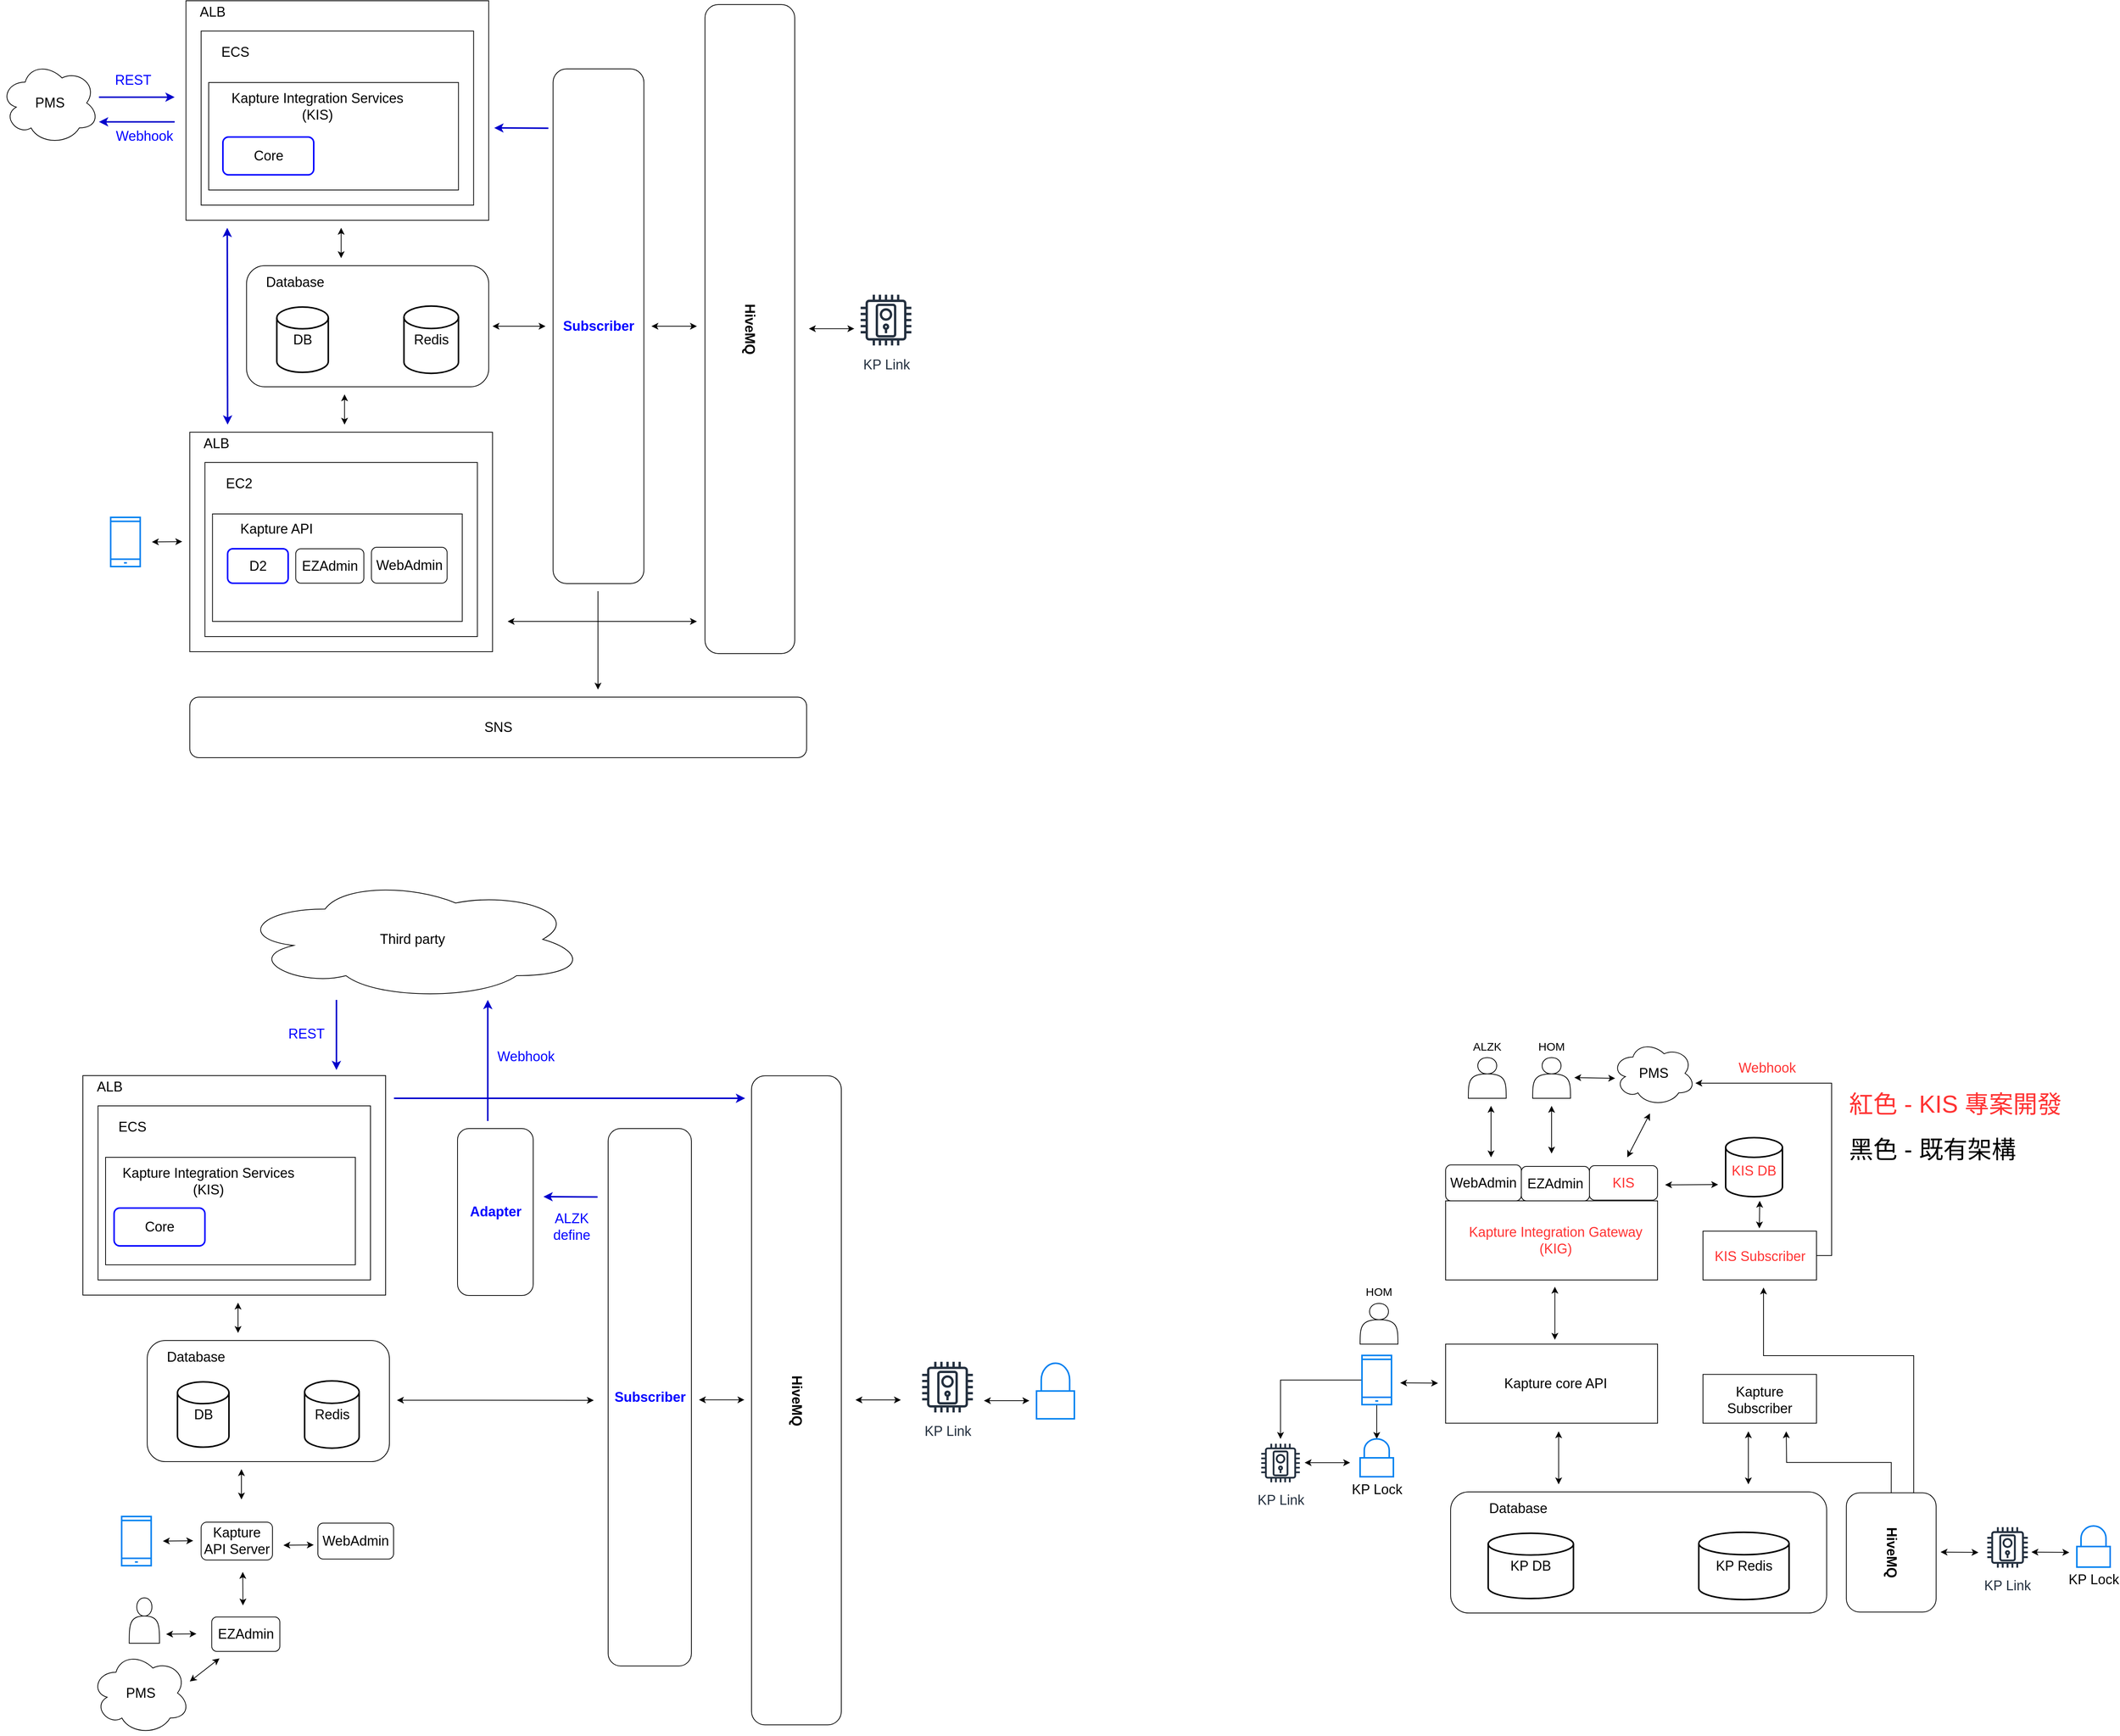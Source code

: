 <mxfile version="21.3.5" type="github">
  <diagram name="第1頁" id="pTdbA5UM3i_hhNW9NHbF">
    <mxGraphModel dx="820" dy="880" grid="1" gridSize="10" guides="1" tooltips="1" connect="1" arrows="1" fold="1" page="1" pageScale="1" pageWidth="827" pageHeight="1169" math="0" shadow="0">
      <root>
        <mxCell id="0" />
        <mxCell id="1" parent="0" />
        <mxCell id="v_c1Cu9leKUmqeBzcQBM-57" value="" style="rounded=0;whiteSpace=wrap;html=1;" parent="1" vertex="1">
          <mxGeometry x="1115.74" y="20" width="400" height="290" as="geometry" />
        </mxCell>
        <mxCell id="v_c1Cu9leKUmqeBzcQBM-1" value="" style="rounded=0;whiteSpace=wrap;html=1;fontSize=18;" parent="1" vertex="1">
          <mxGeometry x="1135.74" y="60" width="360" height="230" as="geometry" />
        </mxCell>
        <mxCell id="v_c1Cu9leKUmqeBzcQBM-5" value="&lt;font style=&quot;font-size: 18px&quot;&gt;ECS&lt;/font&gt;" style="text;html=1;strokeColor=none;fillColor=none;align=center;verticalAlign=middle;whiteSpace=wrap;rounded=0;" parent="1" vertex="1">
          <mxGeometry x="1135.74" y="73" width="90" height="30" as="geometry" />
        </mxCell>
        <mxCell id="v_c1Cu9leKUmqeBzcQBM-6" value="" style="rounded=0;whiteSpace=wrap;html=1;fontSize=18;" parent="1" vertex="1">
          <mxGeometry x="1145.74" y="128" width="330" height="142" as="geometry" />
        </mxCell>
        <mxCell id="v_c1Cu9leKUmqeBzcQBM-7" value="&lt;font style=&quot;font-size: 18px&quot;&gt;Kapture Integration Services (KIS)&lt;/font&gt;" style="text;html=1;strokeColor=none;fillColor=none;align=center;verticalAlign=middle;whiteSpace=wrap;rounded=0;" parent="1" vertex="1">
          <mxGeometry x="1154" y="140" width="271" height="40" as="geometry" />
        </mxCell>
        <mxCell id="v_c1Cu9leKUmqeBzcQBM-8" value="Core" style="rounded=1;whiteSpace=wrap;html=1;fontSize=18;strokeColor=#0000FF;strokeWidth=2;" parent="1" vertex="1">
          <mxGeometry x="1164.5" y="200" width="120" height="50" as="geometry" />
        </mxCell>
        <mxCell id="v_c1Cu9leKUmqeBzcQBM-20" value="" style="html=1;verticalLabelPosition=bottom;align=center;labelBackgroundColor=#ffffff;verticalAlign=top;strokeWidth=2;strokeColor=#0080F0;shadow=0;dashed=0;shape=mxgraph.ios7.icons.smartphone;fontSize=18;" parent="1" vertex="1">
          <mxGeometry x="1016.24" y="702.5" width="39" height="65" as="geometry" />
        </mxCell>
        <mxCell id="v_c1Cu9leKUmqeBzcQBM-23" value="" style="endArrow=classic;startArrow=classic;html=1;rounded=0;fontSize=18;" parent="1" edge="1">
          <mxGeometry width="50" height="50" relative="1" as="geometry">
            <mxPoint x="1070.74" y="735" as="sourcePoint" />
            <mxPoint x="1110.74" y="734.5" as="targetPoint" />
            <Array as="points" />
          </mxGeometry>
        </mxCell>
        <mxCell id="v_c1Cu9leKUmqeBzcQBM-59" value="&lt;span style=&quot;font-size: 18px;&quot;&gt;ALB&lt;/span&gt;" style="text;html=1;strokeColor=none;fillColor=none;align=center;verticalAlign=middle;whiteSpace=wrap;rounded=0;" parent="1" vertex="1">
          <mxGeometry x="1115.74" y="20" width="70" height="30" as="geometry" />
        </mxCell>
        <mxCell id="v_c1Cu9leKUmqeBzcQBM-61" value="&lt;font style=&quot;font-size: 18px;&quot;&gt;&lt;b style=&quot;&quot;&gt;Subscriber&lt;/b&gt;&lt;/font&gt;" style="rounded=1;whiteSpace=wrap;html=1;fontColor=#0000FF;" parent="1" vertex="1">
          <mxGeometry x="1600.74" y="110" width="120" height="680" as="geometry" />
        </mxCell>
        <mxCell id="v_c1Cu9leKUmqeBzcQBM-63" value="" style="rounded=0;whiteSpace=wrap;html=1;" parent="1" vertex="1">
          <mxGeometry x="1120.74" y="590" width="400" height="290" as="geometry" />
        </mxCell>
        <mxCell id="v_c1Cu9leKUmqeBzcQBM-64" value="" style="rounded=0;whiteSpace=wrap;html=1;fontSize=18;" parent="1" vertex="1">
          <mxGeometry x="1140.74" y="630" width="360" height="230" as="geometry" />
        </mxCell>
        <mxCell id="v_c1Cu9leKUmqeBzcQBM-65" value="&lt;font style=&quot;font-size: 18px&quot;&gt;EC2&lt;/font&gt;" style="text;html=1;strokeColor=none;fillColor=none;align=center;verticalAlign=middle;whiteSpace=wrap;rounded=0;" parent="1" vertex="1">
          <mxGeometry x="1140.74" y="643" width="90" height="30" as="geometry" />
        </mxCell>
        <mxCell id="v_c1Cu9leKUmqeBzcQBM-66" value="" style="rounded=0;whiteSpace=wrap;html=1;fontSize=18;" parent="1" vertex="1">
          <mxGeometry x="1150.74" y="698" width="330" height="142" as="geometry" />
        </mxCell>
        <mxCell id="v_c1Cu9leKUmqeBzcQBM-67" value="&lt;font style=&quot;font-size: 18px&quot;&gt;Kapture API&lt;/font&gt;" style="text;html=1;strokeColor=none;fillColor=none;align=center;verticalAlign=middle;whiteSpace=wrap;rounded=0;" parent="1" vertex="1">
          <mxGeometry x="1149.74" y="698" width="171" height="40" as="geometry" />
        </mxCell>
        <mxCell id="v_c1Cu9leKUmqeBzcQBM-68" value="D2" style="rounded=1;whiteSpace=wrap;html=1;fontSize=18;strokeColor=#0000FF;strokeWidth=2;" parent="1" vertex="1">
          <mxGeometry x="1170.74" y="744" width="80" height="45.5" as="geometry" />
        </mxCell>
        <mxCell id="v_c1Cu9leKUmqeBzcQBM-70" value="&lt;span style=&quot;font-size: 18px;&quot;&gt;ALB&lt;/span&gt;" style="text;html=1;strokeColor=none;fillColor=none;align=center;verticalAlign=middle;whiteSpace=wrap;rounded=0;" parent="1" vertex="1">
          <mxGeometry x="1120.74" y="590" width="70" height="30" as="geometry" />
        </mxCell>
        <mxCell id="v_c1Cu9leKUmqeBzcQBM-72" value="&lt;font style=&quot;font-size: 18px;&quot;&gt;PMS&lt;/font&gt;" style="ellipse;shape=cloud;whiteSpace=wrap;html=1;strokeColor=#000000;" parent="1" vertex="1">
          <mxGeometry x="870.74" y="100" width="130" height="110" as="geometry" />
        </mxCell>
        <mxCell id="v_c1Cu9leKUmqeBzcQBM-73" value="WebAdmin" style="rounded=1;whiteSpace=wrap;html=1;fontSize=18;strokeColor=#000000;" parent="1" vertex="1">
          <mxGeometry x="1360.74" y="742" width="100" height="47.5" as="geometry" />
        </mxCell>
        <mxCell id="v_c1Cu9leKUmqeBzcQBM-74" value="EZAdmin" style="rounded=1;whiteSpace=wrap;html=1;fontSize=18;strokeColor=default;" parent="1" vertex="1">
          <mxGeometry x="1260.74" y="744" width="90" height="45.5" as="geometry" />
        </mxCell>
        <mxCell id="v_c1Cu9leKUmqeBzcQBM-75" value="" style="endArrow=classic;startArrow=classic;html=1;rounded=0;fontSize=18;fontColor=#000000;" parent="1" edge="1">
          <mxGeometry width="50" height="50" relative="1" as="geometry">
            <mxPoint x="1320.74" y="360" as="sourcePoint" />
            <mxPoint x="1320.74" y="320" as="targetPoint" />
          </mxGeometry>
        </mxCell>
        <mxCell id="v_c1Cu9leKUmqeBzcQBM-26" value="&lt;font size=&quot;1&quot; style=&quot;&quot;&gt;&lt;b style=&quot;font-size: 18px;&quot;&gt;HiveMQ&lt;/b&gt;&lt;/font&gt;" style="rounded=1;whiteSpace=wrap;html=1;fontSize=18;strokeColor=#000000;rotation=90;movable=1;resizable=1;rotatable=1;deletable=1;editable=1;locked=0;connectable=1;" parent="1" vertex="1">
          <mxGeometry x="1431.99" y="394.43" width="857.5" height="118.63" as="geometry" />
        </mxCell>
        <mxCell id="v_c1Cu9leKUmqeBzcQBM-80" value="" style="group" parent="1" vertex="1" connectable="0">
          <mxGeometry x="1195.74" y="370" width="320" height="160" as="geometry" />
        </mxCell>
        <mxCell id="v_c1Cu9leKUmqeBzcQBM-11" value="DB" style="strokeWidth=2;html=1;shape=mxgraph.flowchart.database;whiteSpace=wrap;fontSize=18;" parent="v_c1Cu9leKUmqeBzcQBM-80" vertex="1">
          <mxGeometry x="40" y="54.667" width="68" height="86.222" as="geometry" />
        </mxCell>
        <mxCell id="v_c1Cu9leKUmqeBzcQBM-12" value="Redis" style="strokeWidth=2;html=1;shape=mxgraph.flowchart.database;whiteSpace=wrap;fontSize=18;" parent="v_c1Cu9leKUmqeBzcQBM-80" vertex="1">
          <mxGeometry x="208" y="53.333" width="72" height="88.889" as="geometry" />
        </mxCell>
        <mxCell id="v_c1Cu9leKUmqeBzcQBM-78" value="" style="rounded=1;whiteSpace=wrap;html=1;strokeColor=#000000;fontSize=18;fontColor=#000000;fillColor=none;" parent="v_c1Cu9leKUmqeBzcQBM-80" vertex="1">
          <mxGeometry width="320" height="160" as="geometry" />
        </mxCell>
        <mxCell id="v_c1Cu9leKUmqeBzcQBM-79" value="Database" style="text;html=1;strokeColor=none;fillColor=none;align=center;verticalAlign=middle;whiteSpace=wrap;rounded=0;fontSize=18;fontColor=#000000;" parent="v_c1Cu9leKUmqeBzcQBM-80" vertex="1">
          <mxGeometry x="40" y="8.889" width="48" height="26.667" as="geometry" />
        </mxCell>
        <mxCell id="v_c1Cu9leKUmqeBzcQBM-84" value="" style="endArrow=classic;startArrow=classic;html=1;rounded=0;fontSize=18;fontColor=#000000;" parent="1" edge="1">
          <mxGeometry width="50" height="50" relative="1" as="geometry">
            <mxPoint x="1325.24" y="580" as="sourcePoint" />
            <mxPoint x="1325.24" y="540" as="targetPoint" />
          </mxGeometry>
        </mxCell>
        <mxCell id="v_c1Cu9leKUmqeBzcQBM-85" value="" style="endArrow=classic;startArrow=classic;html=1;rounded=0;fontSize=18;fontColor=#000000;strokeColor=#0000CC;strokeWidth=2;" parent="1" edge="1">
          <mxGeometry width="50" height="50" relative="1" as="geometry">
            <mxPoint x="1170.74" y="580" as="sourcePoint" />
            <mxPoint x="1170.24" y="320" as="targetPoint" />
          </mxGeometry>
        </mxCell>
        <mxCell id="v_c1Cu9leKUmqeBzcQBM-86" value="" style="endArrow=classic;startArrow=classic;html=1;rounded=0;fontSize=18;fontColor=#000000;" parent="1" edge="1">
          <mxGeometry width="50" height="50" relative="1" as="geometry">
            <mxPoint x="1520.74" y="450" as="sourcePoint" />
            <mxPoint x="1590.74" y="450" as="targetPoint" />
          </mxGeometry>
        </mxCell>
        <mxCell id="v_c1Cu9leKUmqeBzcQBM-87" value="" style="endArrow=classic;startArrow=classic;html=1;rounded=0;fontSize=18;" parent="1" edge="1">
          <mxGeometry width="50" height="50" relative="1" as="geometry">
            <mxPoint x="1540.74" y="840" as="sourcePoint" />
            <mxPoint x="1790.74" y="840" as="targetPoint" />
            <Array as="points" />
          </mxGeometry>
        </mxCell>
        <mxCell id="v_c1Cu9leKUmqeBzcQBM-88" value="" style="endArrow=classic;startArrow=classic;html=1;rounded=0;fontSize=18;fontColor=#000000;" parent="1" edge="1">
          <mxGeometry width="50" height="50" relative="1" as="geometry">
            <mxPoint x="1730.74" y="450" as="sourcePoint" />
            <mxPoint x="1790.74" y="450" as="targetPoint" />
          </mxGeometry>
        </mxCell>
        <mxCell id="v_c1Cu9leKUmqeBzcQBM-90" value="&lt;font style=&quot;font-size: 18px;&quot;&gt;KP Link&lt;/font&gt;" style="sketch=0;outlineConnect=0;fontColor=#232F3E;gradientColor=none;strokeColor=#232F3E;fillColor=#ffffff;dashed=0;verticalLabelPosition=bottom;verticalAlign=top;align=center;html=1;fontSize=12;fontStyle=0;aspect=fixed;shape=mxgraph.aws4.resourceIcon;resIcon=mxgraph.aws4.door_lock;" parent="1" vertex="1">
          <mxGeometry x="1998.74" y="400" width="83.74" height="83.74" as="geometry" />
        </mxCell>
        <mxCell id="v_c1Cu9leKUmqeBzcQBM-93" value="" style="endArrow=classic;startArrow=classic;html=1;rounded=0;fontSize=18;fontColor=#000000;" parent="1" edge="1">
          <mxGeometry width="50" height="50" relative="1" as="geometry">
            <mxPoint x="1938.74" y="453.24" as="sourcePoint" />
            <mxPoint x="1998.74" y="453.24" as="targetPoint" />
          </mxGeometry>
        </mxCell>
        <mxCell id="v_c1Cu9leKUmqeBzcQBM-96" value="" style="endArrow=classic;html=1;rounded=0;strokeColor=#0000CC;strokeWidth=2;fontSize=18;fontColor=#0000FF;" parent="1" edge="1">
          <mxGeometry width="50" height="50" relative="1" as="geometry">
            <mxPoint x="1000.74" y="147.33" as="sourcePoint" />
            <mxPoint x="1100.74" y="147.33" as="targetPoint" />
          </mxGeometry>
        </mxCell>
        <mxCell id="v_c1Cu9leKUmqeBzcQBM-97" value="" style="endArrow=classic;html=1;rounded=0;strokeColor=#0000CC;strokeWidth=2;fontSize=18;fontColor=#0000FF;" parent="1" edge="1">
          <mxGeometry width="50" height="50" relative="1" as="geometry">
            <mxPoint x="1100.74" y="180" as="sourcePoint" />
            <mxPoint x="1000.74" y="180" as="targetPoint" />
          </mxGeometry>
        </mxCell>
        <mxCell id="v_c1Cu9leKUmqeBzcQBM-98" value="Webhook" style="text;html=1;strokeColor=none;fillColor=none;align=center;verticalAlign=middle;whiteSpace=wrap;rounded=0;fontSize=18;fontColor=#0000FF;" parent="1" vertex="1">
          <mxGeometry x="1030.74" y="184" width="60" height="30" as="geometry" />
        </mxCell>
        <mxCell id="v_c1Cu9leKUmqeBzcQBM-99" value="REST" style="text;html=1;strokeColor=none;fillColor=none;align=center;verticalAlign=middle;whiteSpace=wrap;rounded=0;fontSize=18;fontColor=#0000FF;" parent="1" vertex="1">
          <mxGeometry x="1016.24" y="110" width="60" height="30" as="geometry" />
        </mxCell>
        <mxCell id="v_c1Cu9leKUmqeBzcQBM-100" value="" style="rounded=0;whiteSpace=wrap;html=1;" parent="1" vertex="1">
          <mxGeometry x="979.5" y="1440" width="400" height="290" as="geometry" />
        </mxCell>
        <mxCell id="v_c1Cu9leKUmqeBzcQBM-101" value="" style="rounded=0;whiteSpace=wrap;html=1;fontSize=18;" parent="1" vertex="1">
          <mxGeometry x="999.5" y="1480" width="360" height="230" as="geometry" />
        </mxCell>
        <mxCell id="v_c1Cu9leKUmqeBzcQBM-102" value="&lt;font style=&quot;font-size: 18px&quot;&gt;ECS&lt;/font&gt;" style="text;html=1;strokeColor=none;fillColor=none;align=center;verticalAlign=middle;whiteSpace=wrap;rounded=0;" parent="1" vertex="1">
          <mxGeometry x="999.5" y="1493" width="90" height="30" as="geometry" />
        </mxCell>
        <mxCell id="v_c1Cu9leKUmqeBzcQBM-103" value="" style="rounded=0;whiteSpace=wrap;html=1;fontSize=18;" parent="1" vertex="1">
          <mxGeometry x="1009.5" y="1548" width="330" height="142" as="geometry" />
        </mxCell>
        <mxCell id="v_c1Cu9leKUmqeBzcQBM-104" value="&lt;font style=&quot;font-size: 18px&quot;&gt;Kapture Integration Services (KIS)&lt;/font&gt;" style="text;html=1;strokeColor=none;fillColor=none;align=center;verticalAlign=middle;whiteSpace=wrap;rounded=0;" parent="1" vertex="1">
          <mxGeometry x="1009.5" y="1560" width="271" height="40" as="geometry" />
        </mxCell>
        <mxCell id="v_c1Cu9leKUmqeBzcQBM-105" value="Core" style="rounded=1;whiteSpace=wrap;html=1;fontSize=18;strokeColor=#0000FF;strokeWidth=2;" parent="1" vertex="1">
          <mxGeometry x="1020.74" y="1615" width="120" height="50" as="geometry" />
        </mxCell>
        <mxCell id="v_c1Cu9leKUmqeBzcQBM-106" value="" style="html=1;verticalLabelPosition=bottom;align=center;labelBackgroundColor=#ffffff;verticalAlign=top;strokeWidth=2;strokeColor=#0080F0;shadow=0;dashed=0;shape=mxgraph.ios7.icons.smartphone;fontSize=18;" parent="1" vertex="1">
          <mxGeometry x="1030.74" y="2022.5" width="39" height="65" as="geometry" />
        </mxCell>
        <mxCell id="v_c1Cu9leKUmqeBzcQBM-107" value="" style="endArrow=classic;startArrow=classic;html=1;rounded=0;fontSize=18;" parent="1" edge="1">
          <mxGeometry width="50" height="50" relative="1" as="geometry">
            <mxPoint x="1085.24" y="2055" as="sourcePoint" />
            <mxPoint x="1125.24" y="2054.5" as="targetPoint" />
            <Array as="points" />
          </mxGeometry>
        </mxCell>
        <mxCell id="v_c1Cu9leKUmqeBzcQBM-108" value="&lt;span style=&quot;font-size: 18px;&quot;&gt;ALB&lt;/span&gt;" style="text;html=1;strokeColor=none;fillColor=none;align=center;verticalAlign=middle;whiteSpace=wrap;rounded=0;" parent="1" vertex="1">
          <mxGeometry x="979.5" y="1440" width="70" height="30" as="geometry" />
        </mxCell>
        <mxCell id="v_c1Cu9leKUmqeBzcQBM-109" value="&lt;font style=&quot;font-size: 18px;&quot;&gt;&lt;b style=&quot;&quot;&gt;Subscriber&lt;/b&gt;&lt;/font&gt;" style="rounded=1;whiteSpace=wrap;html=1;fontColor=#0000FF;" parent="1" vertex="1">
          <mxGeometry x="1673.5" y="1510" width="110" height="710" as="geometry" />
        </mxCell>
        <mxCell id="v_c1Cu9leKUmqeBzcQBM-115" value="Kapture API Server" style="rounded=1;whiteSpace=wrap;html=1;fontSize=18;strokeColor=#000000;" parent="1" vertex="1">
          <mxGeometry x="1135.74" y="2030" width="94.26" height="50" as="geometry" />
        </mxCell>
        <mxCell id="v_c1Cu9leKUmqeBzcQBM-117" value="&lt;font style=&quot;font-size: 18px;&quot;&gt;Third party&lt;/font&gt;" style="ellipse;shape=cloud;whiteSpace=wrap;html=1;strokeColor=#000000;" parent="1" vertex="1">
          <mxGeometry x="1184.5" y="1180" width="460" height="160" as="geometry" />
        </mxCell>
        <mxCell id="v_c1Cu9leKUmqeBzcQBM-118" value="WebAdmin" style="rounded=1;whiteSpace=wrap;html=1;fontSize=18;strokeColor=#000000;" parent="1" vertex="1">
          <mxGeometry x="1290" y="2031.25" width="100" height="47.5" as="geometry" />
        </mxCell>
        <mxCell id="v_c1Cu9leKUmqeBzcQBM-119" value="EZAdmin" style="rounded=1;whiteSpace=wrap;html=1;fontSize=18;strokeColor=default;" parent="1" vertex="1">
          <mxGeometry x="1149.74" y="2155.25" width="90" height="45.5" as="geometry" />
        </mxCell>
        <mxCell id="v_c1Cu9leKUmqeBzcQBM-120" value="" style="endArrow=classic;startArrow=classic;html=1;rounded=0;fontSize=18;fontColor=#000000;" parent="1" edge="1">
          <mxGeometry width="50" height="50" relative="1" as="geometry">
            <mxPoint x="1184.5" y="1780" as="sourcePoint" />
            <mxPoint x="1184.5" y="1740" as="targetPoint" />
          </mxGeometry>
        </mxCell>
        <mxCell id="v_c1Cu9leKUmqeBzcQBM-121" value="&lt;font size=&quot;1&quot; style=&quot;&quot;&gt;&lt;b style=&quot;font-size: 18px;&quot;&gt;HiveMQ&lt;/b&gt;&lt;/font&gt;" style="rounded=1;whiteSpace=wrap;html=1;fontSize=18;strokeColor=#000000;rotation=90;movable=1;resizable=1;rotatable=1;deletable=1;editable=1;locked=0;connectable=1;" parent="1" vertex="1">
          <mxGeometry x="1493.5" y="1809.69" width="857.5" height="118.63" as="geometry" />
        </mxCell>
        <mxCell id="v_c1Cu9leKUmqeBzcQBM-122" value="" style="group" parent="1" vertex="1" connectable="0">
          <mxGeometry x="1064.5" y="1790" width="320" height="160" as="geometry" />
        </mxCell>
        <mxCell id="v_c1Cu9leKUmqeBzcQBM-123" value="DB" style="strokeWidth=2;html=1;shape=mxgraph.flowchart.database;whiteSpace=wrap;fontSize=18;" parent="v_c1Cu9leKUmqeBzcQBM-122" vertex="1">
          <mxGeometry x="40" y="54.667" width="68" height="86.222" as="geometry" />
        </mxCell>
        <mxCell id="v_c1Cu9leKUmqeBzcQBM-124" value="Redis" style="strokeWidth=2;html=1;shape=mxgraph.flowchart.database;whiteSpace=wrap;fontSize=18;" parent="v_c1Cu9leKUmqeBzcQBM-122" vertex="1">
          <mxGeometry x="208" y="53.333" width="72" height="88.889" as="geometry" />
        </mxCell>
        <mxCell id="v_c1Cu9leKUmqeBzcQBM-125" value="" style="rounded=1;whiteSpace=wrap;html=1;strokeColor=#000000;fontSize=18;fontColor=#000000;fillColor=none;" parent="v_c1Cu9leKUmqeBzcQBM-122" vertex="1">
          <mxGeometry width="320" height="160" as="geometry" />
        </mxCell>
        <mxCell id="v_c1Cu9leKUmqeBzcQBM-126" value="Database" style="text;html=1;strokeColor=none;fillColor=none;align=center;verticalAlign=middle;whiteSpace=wrap;rounded=0;fontSize=18;fontColor=#000000;" parent="v_c1Cu9leKUmqeBzcQBM-122" vertex="1">
          <mxGeometry x="40" y="8.889" width="48" height="26.667" as="geometry" />
        </mxCell>
        <mxCell id="v_c1Cu9leKUmqeBzcQBM-127" value="" style="endArrow=classic;startArrow=classic;html=1;rounded=0;fontSize=18;fontColor=#000000;" parent="1" edge="1">
          <mxGeometry width="50" height="50" relative="1" as="geometry">
            <mxPoint x="1189" y="2000" as="sourcePoint" />
            <mxPoint x="1189" y="1960" as="targetPoint" />
          </mxGeometry>
        </mxCell>
        <mxCell id="v_c1Cu9leKUmqeBzcQBM-129" value="" style="endArrow=classic;startArrow=classic;html=1;rounded=0;fontSize=18;fontColor=#000000;" parent="1" edge="1">
          <mxGeometry width="50" height="50" relative="1" as="geometry">
            <mxPoint x="1394.5" y="1868.83" as="sourcePoint" />
            <mxPoint x="1654.5" y="1869" as="targetPoint" />
          </mxGeometry>
        </mxCell>
        <mxCell id="v_c1Cu9leKUmqeBzcQBM-131" value="" style="endArrow=classic;startArrow=classic;html=1;rounded=0;fontSize=18;fontColor=#000000;" parent="1" edge="1">
          <mxGeometry width="50" height="50" relative="1" as="geometry">
            <mxPoint x="1793.5" y="1868.33" as="sourcePoint" />
            <mxPoint x="1853.5" y="1868.33" as="targetPoint" />
          </mxGeometry>
        </mxCell>
        <mxCell id="v_c1Cu9leKUmqeBzcQBM-133" value="&lt;font style=&quot;font-size: 18px;&quot;&gt;KP Link&lt;/font&gt;" style="sketch=0;outlineConnect=0;fontColor=#232F3E;gradientColor=none;strokeColor=#232F3E;fillColor=#ffffff;dashed=0;verticalLabelPosition=bottom;verticalAlign=top;align=center;html=1;fontSize=12;fontStyle=0;aspect=fixed;shape=mxgraph.aws4.resourceIcon;resIcon=mxgraph.aws4.door_lock;" parent="1" vertex="1">
          <mxGeometry x="2080" y="1809.69" width="83.74" height="83.74" as="geometry" />
        </mxCell>
        <mxCell id="v_c1Cu9leKUmqeBzcQBM-134" value="" style="endArrow=classic;startArrow=classic;html=1;rounded=0;fontSize=18;fontColor=#000000;" parent="1" edge="1">
          <mxGeometry width="50" height="50" relative="1" as="geometry">
            <mxPoint x="2000.25" y="1868.5" as="sourcePoint" />
            <mxPoint x="2060.25" y="1868.5" as="targetPoint" />
          </mxGeometry>
        </mxCell>
        <mxCell id="v_c1Cu9leKUmqeBzcQBM-136" value="" style="endArrow=classic;html=1;rounded=0;strokeColor=#0000CC;strokeWidth=2;fontSize=18;fontColor=#0000FF;" parent="1" edge="1">
          <mxGeometry width="50" height="50" relative="1" as="geometry">
            <mxPoint x="1314.5" y="1340" as="sourcePoint" />
            <mxPoint x="1314.5" y="1432.67" as="targetPoint" />
          </mxGeometry>
        </mxCell>
        <mxCell id="v_c1Cu9leKUmqeBzcQBM-139" value="REST" style="text;html=1;strokeColor=none;fillColor=none;align=center;verticalAlign=middle;whiteSpace=wrap;rounded=0;fontSize=18;fontColor=#0000FF;" parent="1" vertex="1">
          <mxGeometry x="1244.5" y="1370" width="60" height="30" as="geometry" />
        </mxCell>
        <mxCell id="v_c1Cu9leKUmqeBzcQBM-140" value="&lt;b style=&quot;border-color: var(--border-color); font-size: 18px;&quot;&gt;Adapter&lt;/b&gt;" style="rounded=1;whiteSpace=wrap;html=1;fontColor=#0000FF;" parent="1" vertex="1">
          <mxGeometry x="1474.5" y="1510" width="100" height="220.5" as="geometry" />
        </mxCell>
        <mxCell id="v_c1Cu9leKUmqeBzcQBM-142" value="" style="endArrow=classic;html=1;rounded=0;strokeColor=#0000CC;strokeWidth=2;fontSize=18;fontColor=#0000FF;" parent="1" edge="1">
          <mxGeometry width="50" height="50" relative="1" as="geometry">
            <mxPoint x="1514.5" y="1500" as="sourcePoint" />
            <mxPoint x="1514.5" y="1340" as="targetPoint" />
          </mxGeometry>
        </mxCell>
        <mxCell id="v_c1Cu9leKUmqeBzcQBM-143" value="Webhook" style="text;html=1;strokeColor=none;fillColor=none;align=center;verticalAlign=middle;whiteSpace=wrap;rounded=0;fontSize=18;fontColor=#0000FF;" parent="1" vertex="1">
          <mxGeometry x="1534.5" y="1400" width="60" height="30" as="geometry" />
        </mxCell>
        <mxCell id="v_c1Cu9leKUmqeBzcQBM-145" value="ALZK &lt;br&gt;define" style="text;html=1;align=center;verticalAlign=middle;resizable=0;points=[];autosize=1;strokeColor=none;fillColor=none;fontSize=18;fontColor=#0000FF;" parent="1" vertex="1">
          <mxGeometry x="1589.5" y="1610" width="70" height="60" as="geometry" />
        </mxCell>
        <mxCell id="v_c1Cu9leKUmqeBzcQBM-146" value="&lt;font color=&quot;#000000&quot;&gt;SNS&lt;/font&gt;" style="rounded=1;whiteSpace=wrap;html=1;strokeColor=#000000;strokeWidth=1;fontSize=18;fontColor=#0000FF;fillColor=none;" parent="1" vertex="1">
          <mxGeometry x="1120.74" y="940" width="815" height="80" as="geometry" />
        </mxCell>
        <mxCell id="v_c1Cu9leKUmqeBzcQBM-147" value="" style="endArrow=classic;html=1;rounded=0;strokeColor=#000000;strokeWidth=1;fontSize=18;fontColor=#0000FF;" parent="1" edge="1">
          <mxGeometry width="50" height="50" relative="1" as="geometry">
            <mxPoint x="1660.07" y="800" as="sourcePoint" />
            <mxPoint x="1660.07" y="930" as="targetPoint" />
          </mxGeometry>
        </mxCell>
        <mxCell id="v_c1Cu9leKUmqeBzcQBM-150" value="" style="endArrow=classic;html=1;rounded=0;strokeColor=#0000CC;strokeWidth=2;fontSize=18;fontColor=#0000FF;" parent="1" edge="1">
          <mxGeometry width="50" height="50" relative="1" as="geometry">
            <mxPoint x="1390.5" y="1470" as="sourcePoint" />
            <mxPoint x="1854.5" y="1470" as="targetPoint" />
          </mxGeometry>
        </mxCell>
        <mxCell id="XDWvyUb1h6gLbG983VdY-1" value="" style="endArrow=classic;html=1;rounded=0;strokeColor=#0000CC;strokeWidth=2;fontSize=18;fontColor=#0000FF;" parent="1" edge="1">
          <mxGeometry width="50" height="50" relative="1" as="geometry">
            <mxPoint x="1659.5" y="1600.33" as="sourcePoint" />
            <mxPoint x="1588" y="1600" as="targetPoint" />
          </mxGeometry>
        </mxCell>
        <mxCell id="XDWvyUb1h6gLbG983VdY-2" value="" style="endArrow=classic;html=1;rounded=0;strokeColor=#0000CC;strokeWidth=2;fontSize=18;fontColor=#0000FF;" parent="1" edge="1">
          <mxGeometry width="50" height="50" relative="1" as="geometry">
            <mxPoint x="1594.5" y="188.33" as="sourcePoint" />
            <mxPoint x="1523" y="188" as="targetPoint" />
          </mxGeometry>
        </mxCell>
        <mxCell id="XDWvyUb1h6gLbG983VdY-4" value="" style="html=1;verticalLabelPosition=bottom;align=center;labelBackgroundColor=#ffffff;verticalAlign=top;strokeWidth=2;strokeColor=#0080F0;shadow=0;dashed=0;shape=mxgraph.ios7.icons.locked;" parent="1" vertex="1">
          <mxGeometry x="2239.49" y="1819.99" width="50" height="73.44" as="geometry" />
        </mxCell>
        <mxCell id="XDWvyUb1h6gLbG983VdY-5" value="" style="endArrow=classic;startArrow=classic;html=1;rounded=0;fontSize=18;fontColor=#000000;" parent="1" edge="1">
          <mxGeometry width="50" height="50" relative="1" as="geometry">
            <mxPoint x="2170" y="1869.5" as="sourcePoint" />
            <mxPoint x="2230" y="1869.5" as="targetPoint" />
          </mxGeometry>
        </mxCell>
        <mxCell id="XDWvyUb1h6gLbG983VdY-7" value="" style="shape=actor;whiteSpace=wrap;html=1;" parent="1" vertex="1">
          <mxGeometry x="1040.74" y="2130" width="40" height="60" as="geometry" />
        </mxCell>
        <mxCell id="XDWvyUb1h6gLbG983VdY-10" value="&lt;font style=&quot;font-size: 18px;&quot;&gt;PMS&lt;/font&gt;" style="ellipse;shape=cloud;whiteSpace=wrap;html=1;strokeColor=#000000;" parent="1" vertex="1">
          <mxGeometry x="990.74" y="2200.75" width="130" height="110" as="geometry" />
        </mxCell>
        <mxCell id="XDWvyUb1h6gLbG983VdY-11" value="" style="endArrow=classic;startArrow=classic;html=1;rounded=0;fontSize=18;" parent="1" edge="1">
          <mxGeometry width="50" height="50" relative="1" as="geometry">
            <mxPoint x="1089.5" y="2178" as="sourcePoint" />
            <mxPoint x="1129.5" y="2177.5" as="targetPoint" />
            <Array as="points" />
          </mxGeometry>
        </mxCell>
        <mxCell id="XDWvyUb1h6gLbG983VdY-13" value="" style="endArrow=classic;startArrow=classic;html=1;rounded=0;fontSize=18;" parent="1" edge="1">
          <mxGeometry width="50" height="50" relative="1" as="geometry">
            <mxPoint x="1120.74" y="2240.5" as="sourcePoint" />
            <mxPoint x="1160" y="2210" as="targetPoint" />
            <Array as="points" />
          </mxGeometry>
        </mxCell>
        <mxCell id="XDWvyUb1h6gLbG983VdY-14" value="" style="endArrow=classic;startArrow=classic;html=1;rounded=0;fontSize=18;" parent="1" edge="1">
          <mxGeometry width="50" height="50" relative="1" as="geometry">
            <mxPoint x="1244.5" y="2060.5" as="sourcePoint" />
            <mxPoint x="1284.5" y="2060" as="targetPoint" />
            <Array as="points" />
          </mxGeometry>
        </mxCell>
        <mxCell id="XDWvyUb1h6gLbG983VdY-15" value="" style="endArrow=classic;startArrow=classic;html=1;rounded=0;fontSize=18;" parent="1" edge="1">
          <mxGeometry width="50" height="50" relative="1" as="geometry">
            <mxPoint x="1190.74" y="2095.75" as="sourcePoint" />
            <mxPoint x="1191" y="2140" as="targetPoint" />
            <Array as="points" />
          </mxGeometry>
        </mxCell>
        <mxCell id="XDWvyUb1h6gLbG983VdY-16" value="" style="rounded=0;whiteSpace=wrap;html=1;fontSize=18;" parent="1" vertex="1">
          <mxGeometry x="2780" y="1605.5" width="280" height="104.5" as="geometry" />
        </mxCell>
        <mxCell id="XDWvyUb1h6gLbG983VdY-17" value="&lt;font style=&quot;font-size: 18px&quot;&gt;&lt;font color=&quot;#ff3333&quot;&gt;Kapture Integration Gateway (KIG)&lt;/font&gt;&lt;br&gt;&lt;/font&gt;" style="text;html=1;strokeColor=none;fillColor=none;align=center;verticalAlign=middle;whiteSpace=wrap;rounded=0;" parent="1" vertex="1">
          <mxGeometry x="2799.75" y="1637.75" width="250.5" height="40" as="geometry" />
        </mxCell>
        <mxCell id="XDWvyUb1h6gLbG983VdY-18" value="WebAdmin" style="rounded=1;whiteSpace=wrap;html=1;fontSize=18;strokeColor=#000000;" parent="1" vertex="1">
          <mxGeometry x="2780" y="1558" width="100" height="47.5" as="geometry" />
        </mxCell>
        <mxCell id="XDWvyUb1h6gLbG983VdY-19" value="EZAdmin" style="rounded=1;whiteSpace=wrap;html=1;fontSize=18;strokeColor=default;" parent="1" vertex="1">
          <mxGeometry x="2880" y="1560" width="90" height="45.5" as="geometry" />
        </mxCell>
        <mxCell id="XDWvyUb1h6gLbG983VdY-22" value="" style="rounded=0;whiteSpace=wrap;html=1;fontSize=18;" parent="1" vertex="1">
          <mxGeometry x="2780" y="1794.75" width="280" height="104.5" as="geometry" />
        </mxCell>
        <mxCell id="XDWvyUb1h6gLbG983VdY-29" value="&lt;font style=&quot;font-size: 18px&quot;&gt;Kapture core API&lt;br&gt;&lt;/font&gt;" style="text;html=1;strokeColor=none;fillColor=none;align=center;verticalAlign=middle;whiteSpace=wrap;rounded=0;" parent="1" vertex="1">
          <mxGeometry x="2799.75" y="1827" width="250.5" height="40" as="geometry" />
        </mxCell>
        <mxCell id="XDWvyUb1h6gLbG983VdY-84" style="edgeStyle=orthogonalEdgeStyle;rounded=0;orthogonalLoop=1;jettySize=auto;html=1;fontSize=32;fontColor=#000000;" parent="1" source="XDWvyUb1h6gLbG983VdY-30" target="XDWvyUb1h6gLbG983VdY-81" edge="1">
          <mxGeometry relative="1" as="geometry" />
        </mxCell>
        <mxCell id="XDWvyUb1h6gLbG983VdY-85" style="edgeStyle=orthogonalEdgeStyle;rounded=0;orthogonalLoop=1;jettySize=auto;html=1;fontSize=32;fontColor=#000000;" parent="1" source="XDWvyUb1h6gLbG983VdY-30" target="XDWvyUb1h6gLbG983VdY-82" edge="1">
          <mxGeometry relative="1" as="geometry" />
        </mxCell>
        <mxCell id="XDWvyUb1h6gLbG983VdY-30" value="" style="html=1;verticalLabelPosition=bottom;align=center;labelBackgroundColor=#ffffff;verticalAlign=top;strokeWidth=2;strokeColor=#0080F0;shadow=0;dashed=0;shape=mxgraph.ios7.icons.smartphone;fontSize=18;" parent="1" vertex="1">
          <mxGeometry x="2669.49" y="1809.69" width="39" height="65" as="geometry" />
        </mxCell>
        <mxCell id="XDWvyUb1h6gLbG983VdY-32" value="&lt;font style=&quot;font-size: 18px;&quot;&gt;PMS&lt;/font&gt;" style="ellipse;shape=cloud;whiteSpace=wrap;html=1;strokeColor=#000000;" parent="1" vertex="1">
          <mxGeometry x="3000" y="1394" width="110" height="86" as="geometry" />
        </mxCell>
        <mxCell id="XDWvyUb1h6gLbG983VdY-33" value="" style="endArrow=classic;startArrow=classic;html=1;rounded=0;fontSize=18;" parent="1" edge="1">
          <mxGeometry width="50" height="50" relative="1" as="geometry">
            <mxPoint x="2840" y="1548" as="sourcePoint" />
            <mxPoint x="2840" y="1480" as="targetPoint" />
            <Array as="points" />
          </mxGeometry>
        </mxCell>
        <mxCell id="XDWvyUb1h6gLbG983VdY-34" value="" style="endArrow=classic;startArrow=classic;html=1;rounded=0;fontSize=18;" parent="1" edge="1">
          <mxGeometry width="50" height="50" relative="1" as="geometry">
            <mxPoint x="3020" y="1548" as="sourcePoint" />
            <mxPoint x="3050" y="1490" as="targetPoint" />
            <Array as="points" />
          </mxGeometry>
        </mxCell>
        <mxCell id="XDWvyUb1h6gLbG983VdY-35" value="" style="endArrow=classic;startArrow=classic;html=1;rounded=0;fontSize=18;" parent="1" edge="1">
          <mxGeometry width="50" height="50" relative="1" as="geometry">
            <mxPoint x="2920" y="1543" as="sourcePoint" />
            <mxPoint x="2920" y="1480" as="targetPoint" />
            <Array as="points" />
          </mxGeometry>
        </mxCell>
        <mxCell id="XDWvyUb1h6gLbG983VdY-38" value="" style="endArrow=classic;startArrow=classic;html=1;rounded=0;fontSize=18;fontColor=#000000;" parent="1" edge="1">
          <mxGeometry width="50" height="50" relative="1" as="geometry">
            <mxPoint x="2929.33" y="1910" as="sourcePoint" />
            <mxPoint x="2929.33" y="1980" as="targetPoint" />
          </mxGeometry>
        </mxCell>
        <mxCell id="XDWvyUb1h6gLbG983VdY-39" value="" style="endArrow=classic;startArrow=classic;html=1;rounded=0;fontSize=18;fontColor=#000000;" parent="1" edge="1">
          <mxGeometry width="50" height="50" relative="1" as="geometry">
            <mxPoint x="2924.33" y="1719" as="sourcePoint" />
            <mxPoint x="2924.33" y="1789" as="targetPoint" />
          </mxGeometry>
        </mxCell>
        <mxCell id="XDWvyUb1h6gLbG983VdY-40" value="" style="endArrow=classic;startArrow=classic;html=1;rounded=0;fontSize=18;fontColor=#000000;" parent="1" edge="1">
          <mxGeometry width="50" height="50" relative="1" as="geometry">
            <mxPoint x="2720" y="1846" as="sourcePoint" />
            <mxPoint x="2770" y="1846.33" as="targetPoint" />
          </mxGeometry>
        </mxCell>
        <mxCell id="XDWvyUb1h6gLbG983VdY-51" value="" style="endArrow=classic;startArrow=classic;html=1;rounded=0;fontSize=18;fontColor=#000000;" parent="1" edge="1">
          <mxGeometry width="50" height="50" relative="1" as="geometry">
            <mxPoint x="3180" y="1910" as="sourcePoint" />
            <mxPoint x="3180" y="1980" as="targetPoint" />
          </mxGeometry>
        </mxCell>
        <mxCell id="XDWvyUb1h6gLbG983VdY-54" value="&lt;font style=&quot;font-size: 18px&quot;&gt;&lt;font color=&quot;#ff3333&quot;&gt;Webhook&lt;/font&gt;&lt;br&gt;&lt;/font&gt;" style="text;html=1;strokeColor=none;fillColor=none;align=center;verticalAlign=middle;whiteSpace=wrap;rounded=0;movable=1;resizable=1;rotatable=1;deletable=1;editable=1;connectable=1;" parent="1" vertex="1">
          <mxGeometry x="3170" y="1419.5" width="70" height="20.5" as="geometry" />
        </mxCell>
        <mxCell id="OuAUuCn335eV1-4YZ0QD-24" style="edgeStyle=orthogonalEdgeStyle;rounded=0;orthogonalLoop=1;jettySize=auto;html=1;exitX=0;exitY=0.5;exitDx=0;exitDy=0;" edge="1" parent="1" source="XDWvyUb1h6gLbG983VdY-55">
          <mxGeometry relative="1" as="geometry">
            <mxPoint x="3230" y="1910" as="targetPoint" />
          </mxGeometry>
        </mxCell>
        <mxCell id="OuAUuCn335eV1-4YZ0QD-27" style="edgeStyle=orthogonalEdgeStyle;rounded=0;orthogonalLoop=1;jettySize=auto;html=1;exitX=0;exitY=0.25;exitDx=0;exitDy=0;" edge="1" parent="1" source="XDWvyUb1h6gLbG983VdY-55">
          <mxGeometry relative="1" as="geometry">
            <mxPoint x="3200" y="1720" as="targetPoint" />
            <Array as="points">
              <mxPoint x="3398" y="1810" />
              <mxPoint x="3200" y="1810" />
            </Array>
          </mxGeometry>
        </mxCell>
        <mxCell id="XDWvyUb1h6gLbG983VdY-55" value="&lt;font size=&quot;1&quot; style=&quot;&quot;&gt;&lt;b style=&quot;font-size: 18px;&quot;&gt;HiveMQ&lt;/b&gt;&lt;/font&gt;" style="rounded=1;whiteSpace=wrap;html=1;fontSize=18;strokeColor=#000000;rotation=90;movable=1;resizable=1;rotatable=1;deletable=1;editable=1;locked=0;connectable=1;" parent="1" vertex="1">
          <mxGeometry x="3290" y="2010.69" width="157.5" height="118.63" as="geometry" />
        </mxCell>
        <mxCell id="XDWvyUb1h6gLbG983VdY-57" value="&lt;font style=&quot;font-size: 18px;&quot;&gt;KP Link&lt;/font&gt;" style="sketch=0;outlineConnect=0;fontColor=#232F3E;gradientColor=none;strokeColor=#232F3E;fillColor=#ffffff;dashed=0;verticalLabelPosition=bottom;verticalAlign=top;align=center;html=1;fontSize=12;fontStyle=0;aspect=fixed;shape=mxgraph.aws4.resourceIcon;resIcon=mxgraph.aws4.door_lock;" parent="1" vertex="1">
          <mxGeometry x="3489" y="2030" width="66.87" height="66.87" as="geometry" />
        </mxCell>
        <mxCell id="XDWvyUb1h6gLbG983VdY-58" value="" style="endArrow=classic;startArrow=classic;html=1;rounded=0;fontSize=18;fontColor=#000000;" parent="1" edge="1">
          <mxGeometry width="50" height="50" relative="1" as="geometry">
            <mxPoint x="3434" y="2069.5" as="sourcePoint" />
            <mxPoint x="3484" y="2070" as="targetPoint" />
          </mxGeometry>
        </mxCell>
        <mxCell id="XDWvyUb1h6gLbG983VdY-59" value="&lt;font style=&quot;font-size: 18px;&quot;&gt;KP Lock&lt;/font&gt;" style="html=1;verticalLabelPosition=bottom;align=center;labelBackgroundColor=#ffffff;verticalAlign=top;strokeWidth=2;strokeColor=#0080F0;shadow=0;dashed=0;shape=mxgraph.ios7.icons.locked;" parent="1" vertex="1">
          <mxGeometry x="3614" y="2035" width="44.01" height="54.37" as="geometry" />
        </mxCell>
        <mxCell id="XDWvyUb1h6gLbG983VdY-60" value="" style="endArrow=classic;startArrow=classic;html=1;rounded=0;fontSize=18;fontColor=#000000;" parent="1" edge="1">
          <mxGeometry width="50" height="50" relative="1" as="geometry">
            <mxPoint x="3554" y="2069.5" as="sourcePoint" />
            <mxPoint x="3604" y="2070" as="targetPoint" />
          </mxGeometry>
        </mxCell>
        <mxCell id="XDWvyUb1h6gLbG983VdY-63" value="&lt;h1 style=&quot;font-size: 32px;&quot;&gt;&lt;span style=&quot;font-weight: 400;&quot;&gt;&lt;font style=&quot;font-size: 32px;&quot;&gt;紅色 - KIS 專案開發&lt;/font&gt;&lt;/span&gt;&lt;/h1&gt;&lt;div style=&quot;font-size: 32px;&quot;&gt;&lt;font style=&quot;font-size: 32px;&quot;&gt;&lt;font color=&quot;#000000&quot;&gt;黑色 - &lt;/font&gt;&lt;font style=&quot;font-size: 32px;&quot; color=&quot;#000000&quot;&gt;既有架構&lt;/font&gt;&lt;/font&gt;&lt;/div&gt;" style="text;html=1;strokeColor=none;fillColor=none;spacing=5;spacingTop=-20;whiteSpace=wrap;overflow=hidden;rounded=0;fontColor=#FF3333;" parent="1" vertex="1">
          <mxGeometry x="3308" y="1448" width="360" height="120" as="geometry" />
        </mxCell>
        <mxCell id="XDWvyUb1h6gLbG983VdY-65" value="&lt;font color=&quot;#ff3333&quot;&gt;KIS&lt;/font&gt;" style="rounded=1;whiteSpace=wrap;html=1;fontSize=18;strokeColor=#000000;strokeWidth=1;" parent="1" vertex="1">
          <mxGeometry x="2970" y="1559" width="90" height="45.5" as="geometry" />
        </mxCell>
        <mxCell id="XDWvyUb1h6gLbG983VdY-68" value="&lt;font color=&quot;#ff3333&quot; style=&quot;font-size: 18px;&quot;&gt;KIS DB&lt;/font&gt;" style="strokeWidth=2;html=1;shape=mxgraph.flowchart.database;whiteSpace=wrap;fontSize=32;fontColor=#000000;strokeColor=#000000;" parent="1" vertex="1">
          <mxGeometry x="3150" y="1522" width="75" height="78" as="geometry" />
        </mxCell>
        <mxCell id="XDWvyUb1h6gLbG983VdY-81" value="&lt;font style=&quot;font-size: 18px;&quot;&gt;KP Link&lt;/font&gt;" style="sketch=0;outlineConnect=0;fontColor=#232F3E;gradientColor=none;strokeColor=#232F3E;fillColor=#ffffff;dashed=0;verticalLabelPosition=bottom;verticalAlign=top;align=center;html=1;fontSize=12;fontStyle=0;aspect=fixed;shape=mxgraph.aws4.resourceIcon;resIcon=mxgraph.aws4.door_lock;" parent="1" vertex="1">
          <mxGeometry x="2530" y="1920" width="63.74" height="63.74" as="geometry" />
        </mxCell>
        <mxCell id="XDWvyUb1h6gLbG983VdY-82" value="&lt;font style=&quot;font-size: 18px;&quot;&gt;KP Lock&lt;/font&gt;" style="html=1;verticalLabelPosition=bottom;align=center;labelBackgroundColor=#ffffff;verticalAlign=top;strokeWidth=2;strokeColor=#0080F0;shadow=0;dashed=0;shape=mxgraph.ios7.icons.locked;" parent="1" vertex="1">
          <mxGeometry x="2666.99" y="1920" width="43.99" height="50" as="geometry" />
        </mxCell>
        <mxCell id="XDWvyUb1h6gLbG983VdY-83" value="" style="endArrow=classic;startArrow=classic;html=1;rounded=0;fontSize=18;fontColor=#000000;" parent="1" edge="1">
          <mxGeometry width="50" height="50" relative="1" as="geometry">
            <mxPoint x="2593.74" y="1951.37" as="sourcePoint" />
            <mxPoint x="2653.74" y="1951.37" as="targetPoint" />
          </mxGeometry>
        </mxCell>
        <mxCell id="OuAUuCn335eV1-4YZ0QD-2" value="" style="group" vertex="1" connectable="0" parent="1">
          <mxGeometry x="3120" y="1834.75" width="150" height="64.5" as="geometry" />
        </mxCell>
        <mxCell id="XDWvyUb1h6gLbG983VdY-47" value="" style="rounded=0;whiteSpace=wrap;html=1;fontSize=18;movable=1;resizable=1;rotatable=1;deletable=1;editable=1;connectable=1;" parent="OuAUuCn335eV1-4YZ0QD-2" vertex="1">
          <mxGeometry width="150" height="64.5" as="geometry" />
        </mxCell>
        <mxCell id="XDWvyUb1h6gLbG983VdY-43" value="&lt;font style=&quot;font-size: 18px&quot;&gt;Kapture Subscriber&lt;br&gt;&lt;/font&gt;" style="text;html=1;strokeColor=none;fillColor=none;align=center;verticalAlign=middle;whiteSpace=wrap;rounded=0;movable=1;resizable=1;rotatable=1;deletable=1;editable=1;connectable=1;" parent="OuAUuCn335eV1-4YZ0QD-2" vertex="1">
          <mxGeometry x="40" y="24" width="70" height="20.5" as="geometry" />
        </mxCell>
        <mxCell id="XDWvyUb1h6gLbG983VdY-44" style="edgeStyle=orthogonalEdgeStyle;rounded=0;orthogonalLoop=1;jettySize=auto;html=1;exitX=0.5;exitY=1;exitDx=0;exitDy=0;movable=1;resizable=1;rotatable=1;deletable=1;editable=1;connectable=1;" parent="OuAUuCn335eV1-4YZ0QD-2" source="XDWvyUb1h6gLbG983VdY-43" target="XDWvyUb1h6gLbG983VdY-43" edge="1">
          <mxGeometry relative="1" as="geometry" />
        </mxCell>
        <mxCell id="OuAUuCn335eV1-4YZ0QD-4" value="" style="group" vertex="1" connectable="0" parent="1">
          <mxGeometry x="3120" y="1645.5" width="150" height="64.5" as="geometry" />
        </mxCell>
        <mxCell id="XDWvyUb1h6gLbG983VdY-45" value="" style="rounded=0;whiteSpace=wrap;html=1;fontSize=18;movable=1;resizable=1;rotatable=1;deletable=1;editable=1;connectable=1;" parent="OuAUuCn335eV1-4YZ0QD-4" vertex="1">
          <mxGeometry width="150" height="64.5" as="geometry" />
        </mxCell>
        <mxCell id="XDWvyUb1h6gLbG983VdY-46" value="&lt;font style=&quot;font-size: 18px&quot;&gt;&lt;font color=&quot;#ff3333&quot;&gt;KIS&amp;nbsp;Subscriber&lt;/font&gt;&lt;br&gt;&lt;/font&gt;" style="text;html=1;strokeColor=none;fillColor=none;align=center;verticalAlign=middle;whiteSpace=wrap;rounded=0;movable=1;resizable=1;rotatable=1;deletable=1;editable=1;connectable=1;" parent="OuAUuCn335eV1-4YZ0QD-4" vertex="1">
          <mxGeometry x="4.5" y="23.25" width="141" height="20.5" as="geometry" />
        </mxCell>
        <mxCell id="OuAUuCn335eV1-4YZ0QD-15" value="" style="endArrow=classic;startArrow=classic;html=1;rounded=0;fontSize=18;" edge="1" parent="1">
          <mxGeometry width="50" height="50" relative="1" as="geometry">
            <mxPoint x="2950" y="1442.63" as="sourcePoint" />
            <mxPoint x="3004" y="1443.63" as="targetPoint" />
            <Array as="points" />
          </mxGeometry>
        </mxCell>
        <mxCell id="OuAUuCn335eV1-4YZ0QD-16" style="edgeStyle=orthogonalEdgeStyle;rounded=0;orthogonalLoop=1;jettySize=auto;html=1;exitX=1;exitY=0.5;exitDx=0;exitDy=0;entryX=1;entryY=0.651;entryDx=0;entryDy=0;entryPerimeter=0;" edge="1" parent="1" source="XDWvyUb1h6gLbG983VdY-45" target="XDWvyUb1h6gLbG983VdY-32">
          <mxGeometry relative="1" as="geometry" />
        </mxCell>
        <mxCell id="OuAUuCn335eV1-4YZ0QD-20" value="" style="group" vertex="1" connectable="0" parent="1">
          <mxGeometry x="2890" y="1386.25" width="60" height="83.75" as="geometry" />
        </mxCell>
        <mxCell id="OuAUuCn335eV1-4YZ0QD-6" value="" style="shape=actor;whiteSpace=wrap;html=1;" vertex="1" parent="OuAUuCn335eV1-4YZ0QD-20">
          <mxGeometry x="5" y="30" width="50" height="53.75" as="geometry" />
        </mxCell>
        <mxCell id="OuAUuCn335eV1-4YZ0QD-13" value="&lt;span style=&quot;font-size: 15px;&quot;&gt;HOM&lt;/span&gt;" style="text;html=1;strokeColor=none;fillColor=none;align=center;verticalAlign=middle;whiteSpace=wrap;rounded=0;" vertex="1" parent="OuAUuCn335eV1-4YZ0QD-20">
          <mxGeometry width="60" height="30" as="geometry" />
        </mxCell>
        <mxCell id="OuAUuCn335eV1-4YZ0QD-21" value="" style="group" vertex="1" connectable="0" parent="1">
          <mxGeometry x="2805" y="1386.25" width="60" height="83.75" as="geometry" />
        </mxCell>
        <mxCell id="XDWvyUb1h6gLbG983VdY-64" value="" style="shape=actor;whiteSpace=wrap;html=1;" parent="OuAUuCn335eV1-4YZ0QD-21" vertex="1">
          <mxGeometry x="5" y="30" width="50" height="53.75" as="geometry" />
        </mxCell>
        <mxCell id="OuAUuCn335eV1-4YZ0QD-12" value="&lt;font style=&quot;font-size: 15px;&quot;&gt;ALZK&lt;/font&gt;" style="text;html=1;strokeColor=none;fillColor=none;align=center;verticalAlign=middle;whiteSpace=wrap;rounded=0;" vertex="1" parent="OuAUuCn335eV1-4YZ0QD-21">
          <mxGeometry width="60" height="30" as="geometry" />
        </mxCell>
        <mxCell id="OuAUuCn335eV1-4YZ0QD-22" value="" style="endArrow=classic;startArrow=classic;html=1;rounded=0;fontSize=18;" edge="1" parent="1">
          <mxGeometry width="50" height="50" relative="1" as="geometry">
            <mxPoint x="3194.5" y="1641.87" as="sourcePoint" />
            <mxPoint x="3195" y="1605.5" as="targetPoint" />
            <Array as="points" />
          </mxGeometry>
        </mxCell>
        <mxCell id="OuAUuCn335eV1-4YZ0QD-23" value="" style="endArrow=classic;startArrow=classic;html=1;rounded=0;fontSize=18;" edge="1" parent="1">
          <mxGeometry width="50" height="50" relative="1" as="geometry">
            <mxPoint x="3070" y="1584.37" as="sourcePoint" />
            <mxPoint x="3140" y="1584" as="targetPoint" />
            <Array as="points" />
          </mxGeometry>
        </mxCell>
        <mxCell id="OuAUuCn335eV1-4YZ0QD-28" value="" style="group" vertex="1" connectable="0" parent="1">
          <mxGeometry x="2661.99" y="1710" width="60" height="84.75" as="geometry" />
        </mxCell>
        <mxCell id="OuAUuCn335eV1-4YZ0QD-17" value="" style="shape=actor;whiteSpace=wrap;html=1;" vertex="1" parent="OuAUuCn335eV1-4YZ0QD-28">
          <mxGeometry x="5" y="31" width="50" height="53.75" as="geometry" />
        </mxCell>
        <mxCell id="OuAUuCn335eV1-4YZ0QD-18" value="&lt;span style=&quot;font-size: 15px;&quot;&gt;HOM&lt;/span&gt;" style="text;html=1;strokeColor=none;fillColor=none;align=center;verticalAlign=middle;whiteSpace=wrap;rounded=0;" vertex="1" parent="OuAUuCn335eV1-4YZ0QD-28">
          <mxGeometry width="60" height="30" as="geometry" />
        </mxCell>
        <mxCell id="OuAUuCn335eV1-4YZ0QD-29" value="" style="group" vertex="1" connectable="0" parent="1">
          <mxGeometry x="2786.562" y="1990" width="496.875" height="160" as="geometry" />
        </mxCell>
        <mxCell id="XDWvyUb1h6gLbG983VdY-26" value="" style="rounded=1;whiteSpace=wrap;html=1;strokeColor=#000000;fontSize=18;fontColor=#000000;fillColor=none;" parent="OuAUuCn335eV1-4YZ0QD-29" vertex="1">
          <mxGeometry width="496.875" height="160" as="geometry" />
        </mxCell>
        <mxCell id="XDWvyUb1h6gLbG983VdY-24" value="KP DB" style="strokeWidth=2;html=1;shape=mxgraph.flowchart.database;whiteSpace=wrap;fontSize=18;" parent="OuAUuCn335eV1-4YZ0QD-29" vertex="1">
          <mxGeometry x="49.688" y="54.667" width="112.625" height="86.222" as="geometry" />
        </mxCell>
        <mxCell id="XDWvyUb1h6gLbG983VdY-25" value="KP Redis" style="strokeWidth=2;html=1;shape=mxgraph.flowchart.database;whiteSpace=wrap;fontSize=18;" parent="OuAUuCn335eV1-4YZ0QD-29" vertex="1">
          <mxGeometry x="327.938" y="53.333" width="119.25" height="88.889" as="geometry" />
        </mxCell>
        <mxCell id="XDWvyUb1h6gLbG983VdY-27" value="Database" style="text;html=1;strokeColor=none;fillColor=none;align=center;verticalAlign=middle;whiteSpace=wrap;rounded=0;fontSize=18;fontColor=#000000;" parent="OuAUuCn335eV1-4YZ0QD-29" vertex="1">
          <mxGeometry x="49.688" y="8.889" width="79.5" height="26.667" as="geometry" />
        </mxCell>
      </root>
    </mxGraphModel>
  </diagram>
</mxfile>
